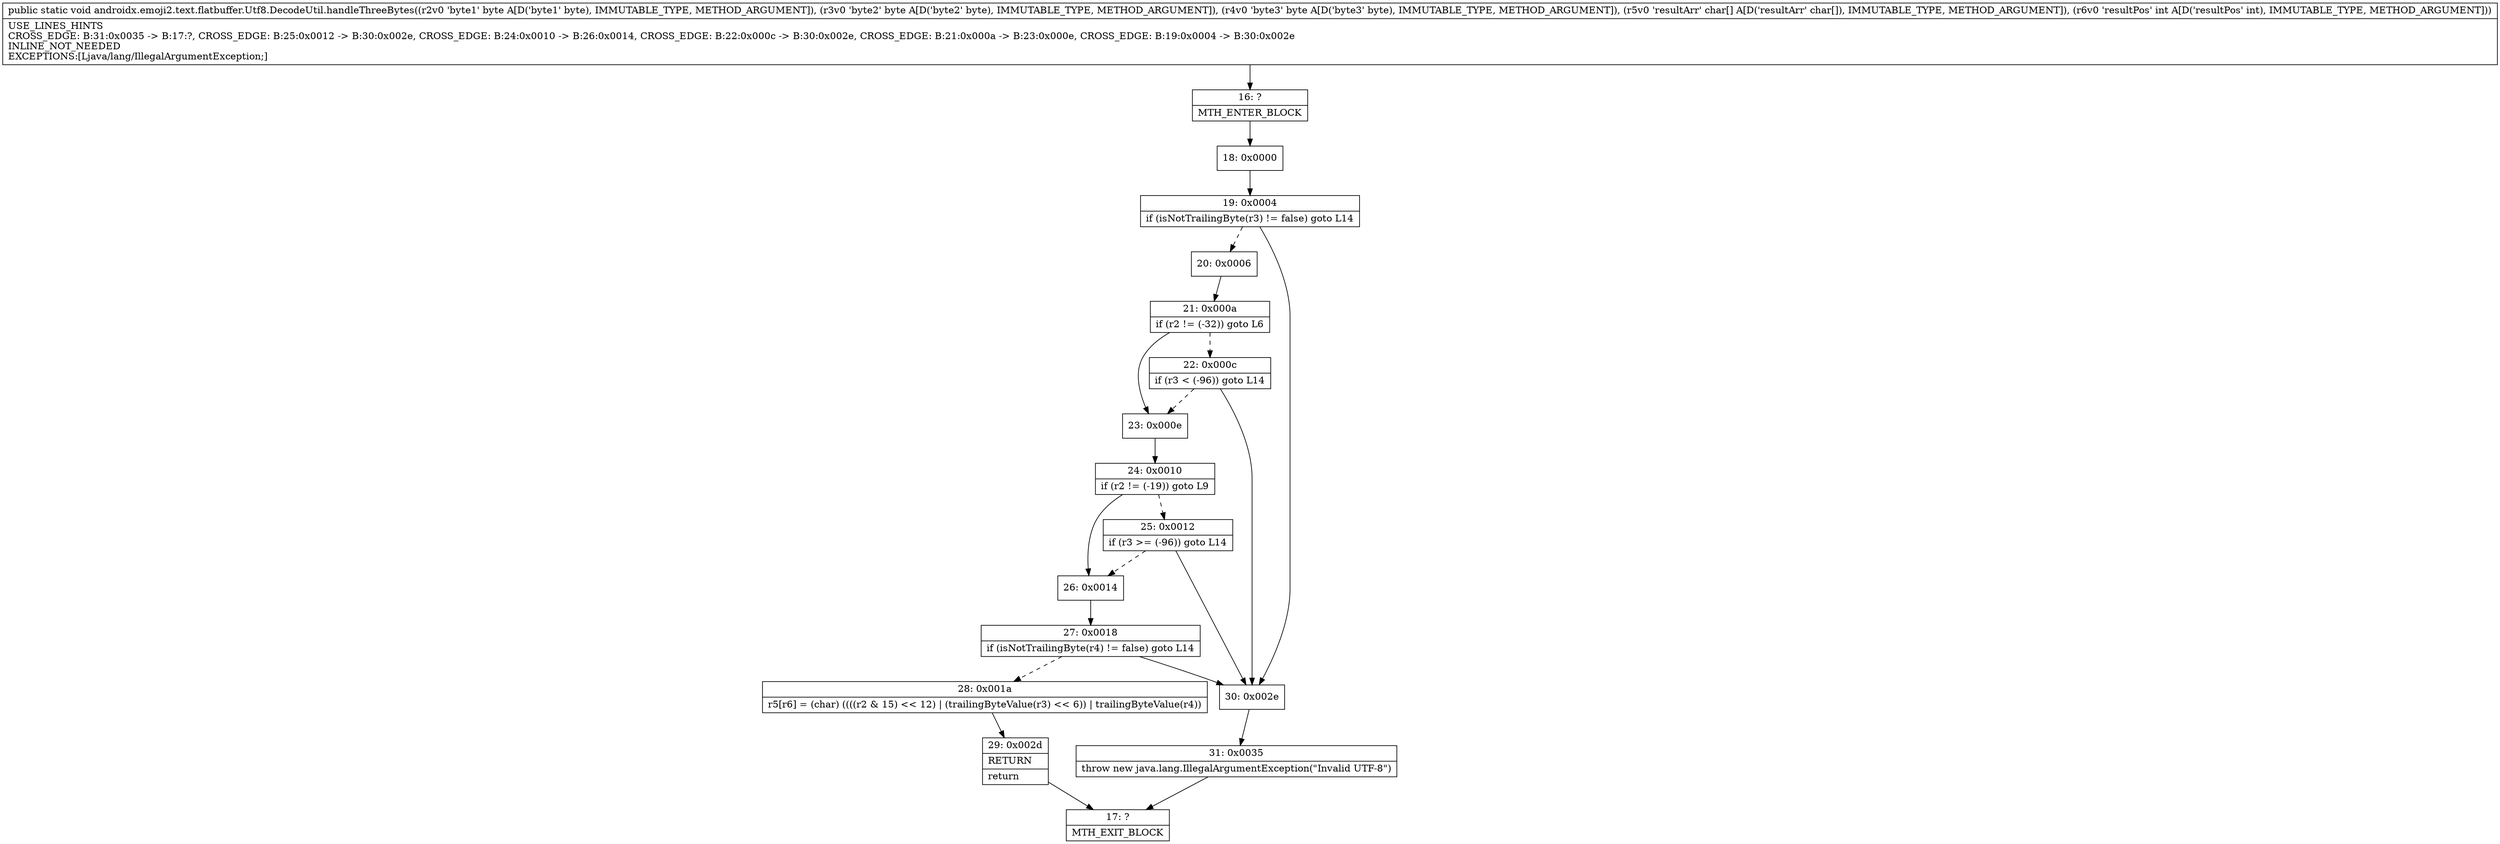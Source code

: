 digraph "CFG forandroidx.emoji2.text.flatbuffer.Utf8.DecodeUtil.handleThreeBytes(BBB[CI)V" {
Node_16 [shape=record,label="{16\:\ ?|MTH_ENTER_BLOCK\l}"];
Node_18 [shape=record,label="{18\:\ 0x0000}"];
Node_19 [shape=record,label="{19\:\ 0x0004|if (isNotTrailingByte(r3) != false) goto L14\l}"];
Node_20 [shape=record,label="{20\:\ 0x0006}"];
Node_21 [shape=record,label="{21\:\ 0x000a|if (r2 != (\-32)) goto L6\l}"];
Node_22 [shape=record,label="{22\:\ 0x000c|if (r3 \< (\-96)) goto L14\l}"];
Node_23 [shape=record,label="{23\:\ 0x000e}"];
Node_24 [shape=record,label="{24\:\ 0x0010|if (r2 != (\-19)) goto L9\l}"];
Node_25 [shape=record,label="{25\:\ 0x0012|if (r3 \>= (\-96)) goto L14\l}"];
Node_26 [shape=record,label="{26\:\ 0x0014}"];
Node_27 [shape=record,label="{27\:\ 0x0018|if (isNotTrailingByte(r4) != false) goto L14\l}"];
Node_28 [shape=record,label="{28\:\ 0x001a|r5[r6] = (char) ((((r2 & 15) \<\< 12) \| (trailingByteValue(r3) \<\< 6)) \| trailingByteValue(r4))\l}"];
Node_29 [shape=record,label="{29\:\ 0x002d|RETURN\l|return\l}"];
Node_17 [shape=record,label="{17\:\ ?|MTH_EXIT_BLOCK\l}"];
Node_30 [shape=record,label="{30\:\ 0x002e}"];
Node_31 [shape=record,label="{31\:\ 0x0035|throw new java.lang.IllegalArgumentException(\"Invalid UTF\-8\")\l}"];
MethodNode[shape=record,label="{public static void androidx.emoji2.text.flatbuffer.Utf8.DecodeUtil.handleThreeBytes((r2v0 'byte1' byte A[D('byte1' byte), IMMUTABLE_TYPE, METHOD_ARGUMENT]), (r3v0 'byte2' byte A[D('byte2' byte), IMMUTABLE_TYPE, METHOD_ARGUMENT]), (r4v0 'byte3' byte A[D('byte3' byte), IMMUTABLE_TYPE, METHOD_ARGUMENT]), (r5v0 'resultArr' char[] A[D('resultArr' char[]), IMMUTABLE_TYPE, METHOD_ARGUMENT]), (r6v0 'resultPos' int A[D('resultPos' int), IMMUTABLE_TYPE, METHOD_ARGUMENT]))  | USE_LINES_HINTS\lCROSS_EDGE: B:31:0x0035 \-\> B:17:?, CROSS_EDGE: B:25:0x0012 \-\> B:30:0x002e, CROSS_EDGE: B:24:0x0010 \-\> B:26:0x0014, CROSS_EDGE: B:22:0x000c \-\> B:30:0x002e, CROSS_EDGE: B:21:0x000a \-\> B:23:0x000e, CROSS_EDGE: B:19:0x0004 \-\> B:30:0x002e\lINLINE_NOT_NEEDED\lEXCEPTIONS:[Ljava\/lang\/IllegalArgumentException;]\l}"];
MethodNode -> Node_16;Node_16 -> Node_18;
Node_18 -> Node_19;
Node_19 -> Node_20[style=dashed];
Node_19 -> Node_30;
Node_20 -> Node_21;
Node_21 -> Node_22[style=dashed];
Node_21 -> Node_23;
Node_22 -> Node_23[style=dashed];
Node_22 -> Node_30;
Node_23 -> Node_24;
Node_24 -> Node_25[style=dashed];
Node_24 -> Node_26;
Node_25 -> Node_26[style=dashed];
Node_25 -> Node_30;
Node_26 -> Node_27;
Node_27 -> Node_28[style=dashed];
Node_27 -> Node_30;
Node_28 -> Node_29;
Node_29 -> Node_17;
Node_30 -> Node_31;
Node_31 -> Node_17;
}

